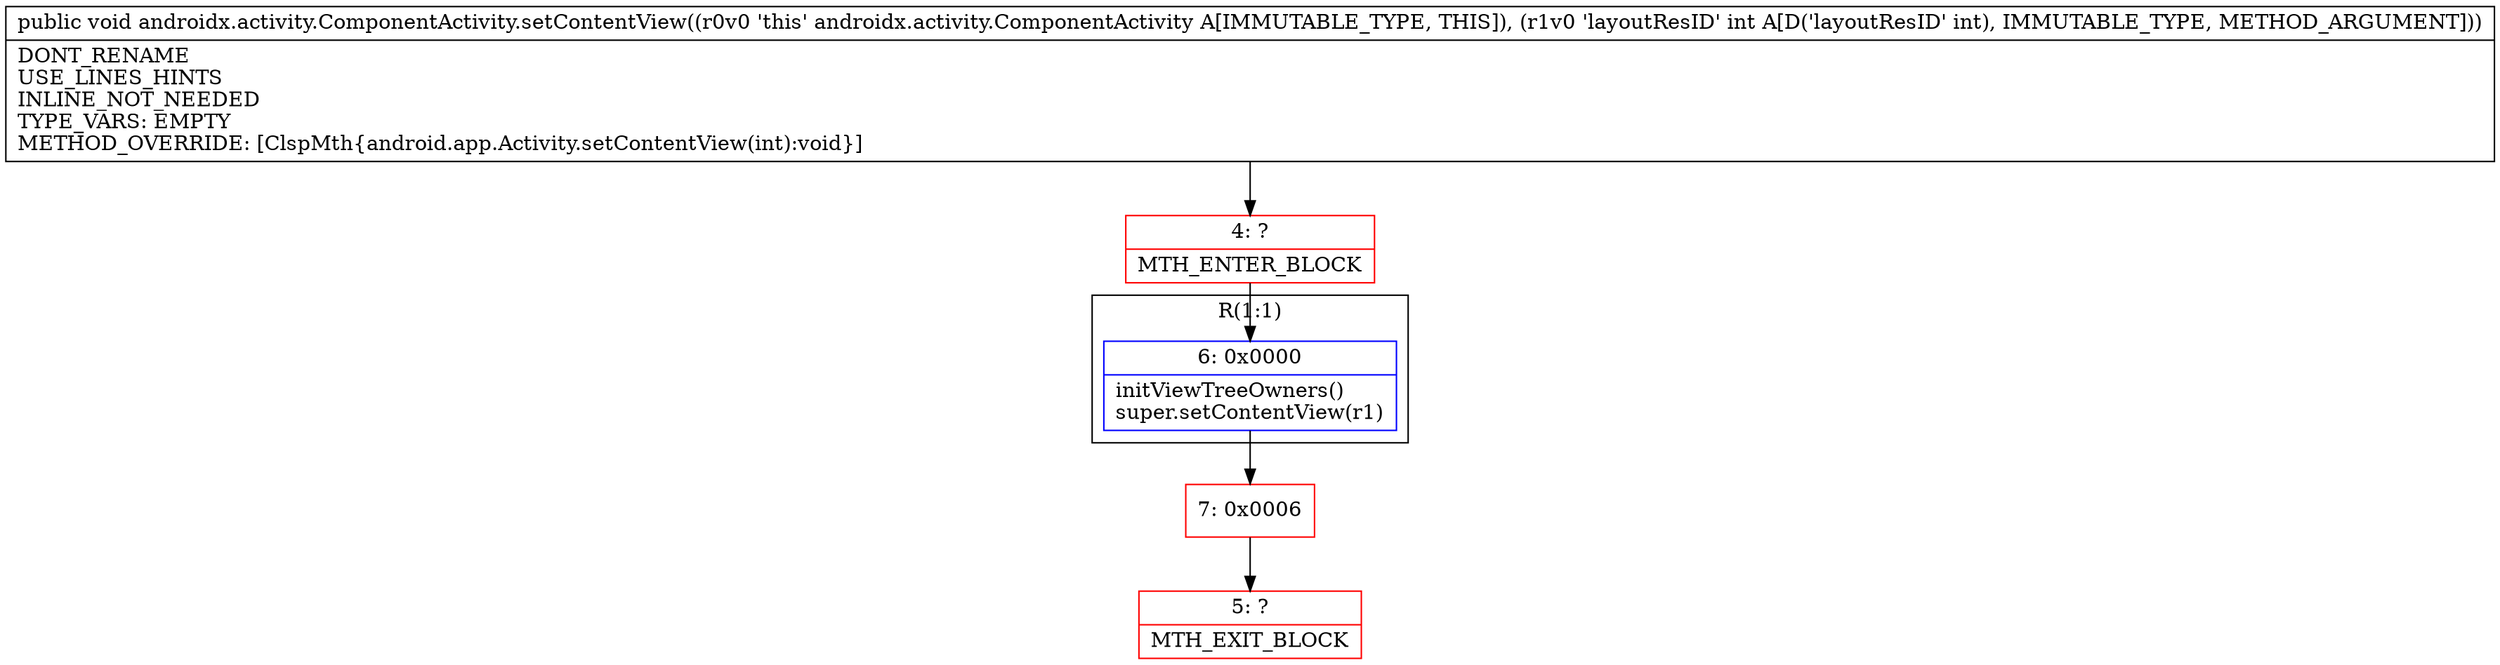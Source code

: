 digraph "CFG forandroidx.activity.ComponentActivity.setContentView(I)V" {
subgraph cluster_Region_1027927065 {
label = "R(1:1)";
node [shape=record,color=blue];
Node_6 [shape=record,label="{6\:\ 0x0000|initViewTreeOwners()\lsuper.setContentView(r1)\l}"];
}
Node_4 [shape=record,color=red,label="{4\:\ ?|MTH_ENTER_BLOCK\l}"];
Node_7 [shape=record,color=red,label="{7\:\ 0x0006}"];
Node_5 [shape=record,color=red,label="{5\:\ ?|MTH_EXIT_BLOCK\l}"];
MethodNode[shape=record,label="{public void androidx.activity.ComponentActivity.setContentView((r0v0 'this' androidx.activity.ComponentActivity A[IMMUTABLE_TYPE, THIS]), (r1v0 'layoutResID' int A[D('layoutResID' int), IMMUTABLE_TYPE, METHOD_ARGUMENT]))  | DONT_RENAME\lUSE_LINES_HINTS\lINLINE_NOT_NEEDED\lTYPE_VARS: EMPTY\lMETHOD_OVERRIDE: [ClspMth\{android.app.Activity.setContentView(int):void\}]\l}"];
MethodNode -> Node_4;Node_6 -> Node_7;
Node_4 -> Node_6;
Node_7 -> Node_5;
}


